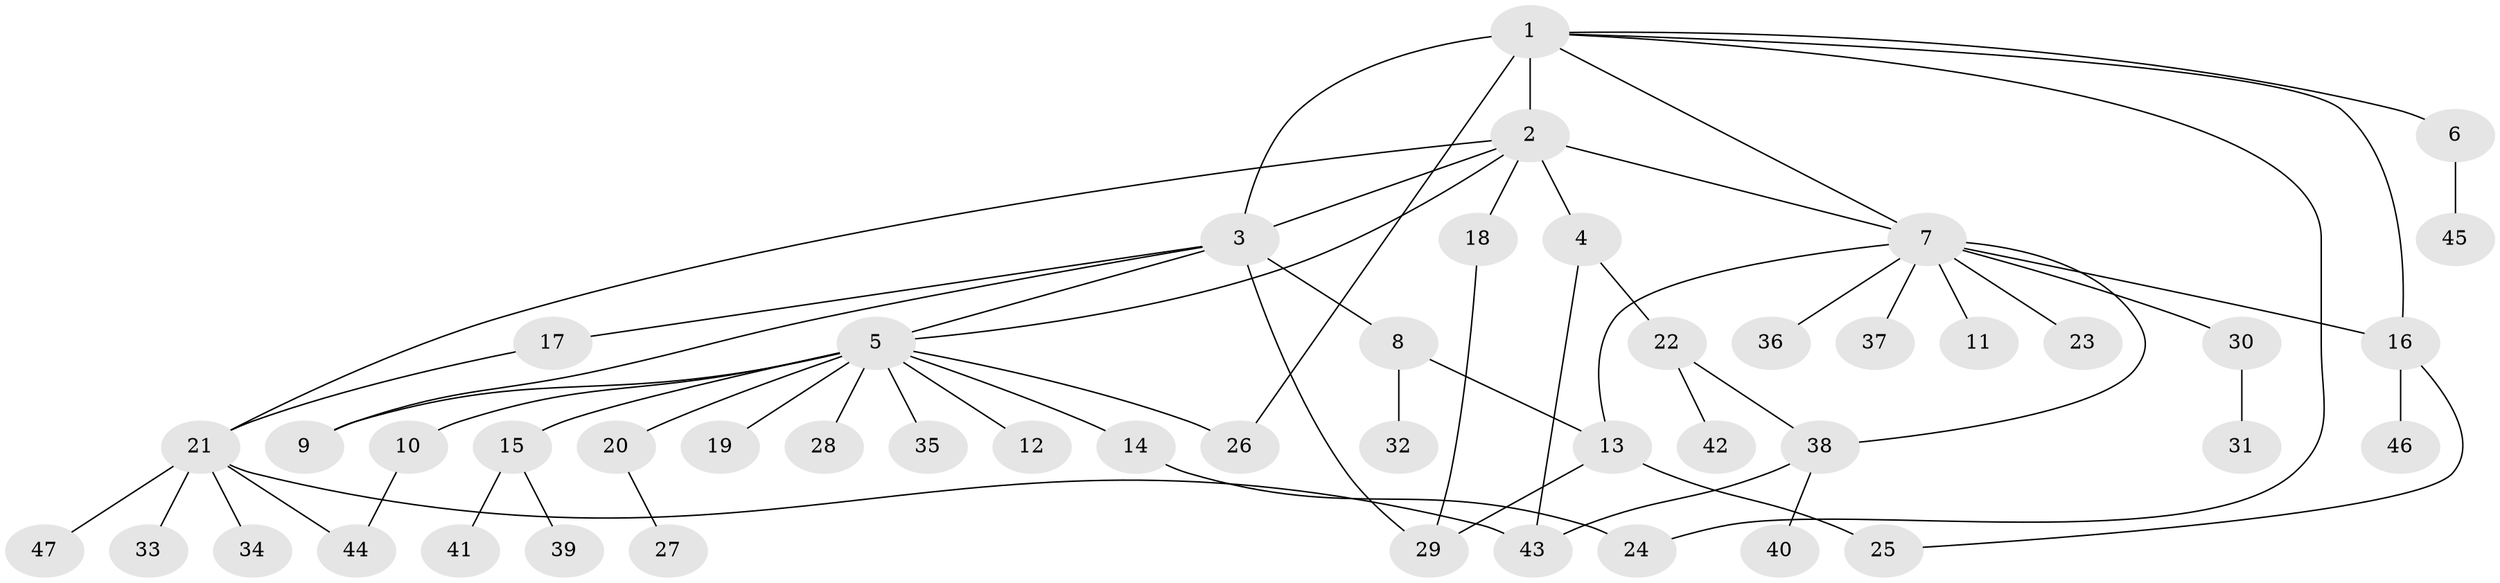 // original degree distribution, {7: 0.021505376344086023, 22: 0.010752688172043012, 8: 0.021505376344086023, 4: 0.043010752688172046, 13: 0.010752688172043012, 1: 0.5806451612903226, 3: 0.08602150537634409, 11: 0.010752688172043012, 2: 0.1827956989247312, 5: 0.021505376344086023, 6: 0.010752688172043012}
// Generated by graph-tools (version 1.1) at 2025/35/03/09/25 02:35:49]
// undirected, 47 vertices, 62 edges
graph export_dot {
graph [start="1"]
  node [color=gray90,style=filled];
  1;
  2;
  3;
  4;
  5;
  6;
  7;
  8;
  9;
  10;
  11;
  12;
  13;
  14;
  15;
  16;
  17;
  18;
  19;
  20;
  21;
  22;
  23;
  24;
  25;
  26;
  27;
  28;
  29;
  30;
  31;
  32;
  33;
  34;
  35;
  36;
  37;
  38;
  39;
  40;
  41;
  42;
  43;
  44;
  45;
  46;
  47;
  1 -- 2 [weight=14.0];
  1 -- 3 [weight=1.0];
  1 -- 6 [weight=1.0];
  1 -- 7 [weight=1.0];
  1 -- 16 [weight=1.0];
  1 -- 24 [weight=1.0];
  1 -- 26 [weight=1.0];
  2 -- 3 [weight=1.0];
  2 -- 4 [weight=1.0];
  2 -- 5 [weight=1.0];
  2 -- 7 [weight=1.0];
  2 -- 18 [weight=1.0];
  2 -- 21 [weight=1.0];
  3 -- 5 [weight=1.0];
  3 -- 8 [weight=1.0];
  3 -- 9 [weight=1.0];
  3 -- 17 [weight=1.0];
  3 -- 29 [weight=1.0];
  4 -- 22 [weight=1.0];
  4 -- 43 [weight=1.0];
  5 -- 9 [weight=1.0];
  5 -- 10 [weight=1.0];
  5 -- 12 [weight=1.0];
  5 -- 14 [weight=1.0];
  5 -- 15 [weight=1.0];
  5 -- 19 [weight=1.0];
  5 -- 20 [weight=1.0];
  5 -- 26 [weight=1.0];
  5 -- 28 [weight=1.0];
  5 -- 35 [weight=1.0];
  6 -- 45 [weight=1.0];
  7 -- 11 [weight=1.0];
  7 -- 13 [weight=1.0];
  7 -- 16 [weight=1.0];
  7 -- 23 [weight=1.0];
  7 -- 30 [weight=1.0];
  7 -- 36 [weight=1.0];
  7 -- 37 [weight=1.0];
  7 -- 38 [weight=1.0];
  8 -- 13 [weight=1.0];
  8 -- 32 [weight=1.0];
  10 -- 44 [weight=1.0];
  13 -- 25 [weight=4.0];
  13 -- 29 [weight=1.0];
  14 -- 24 [weight=2.0];
  15 -- 39 [weight=1.0];
  15 -- 41 [weight=1.0];
  16 -- 25 [weight=1.0];
  16 -- 46 [weight=1.0];
  17 -- 21 [weight=1.0];
  18 -- 29 [weight=1.0];
  20 -- 27 [weight=1.0];
  21 -- 33 [weight=1.0];
  21 -- 34 [weight=1.0];
  21 -- 43 [weight=1.0];
  21 -- 44 [weight=1.0];
  21 -- 47 [weight=1.0];
  22 -- 38 [weight=1.0];
  22 -- 42 [weight=1.0];
  30 -- 31 [weight=2.0];
  38 -- 40 [weight=3.0];
  38 -- 43 [weight=1.0];
}
